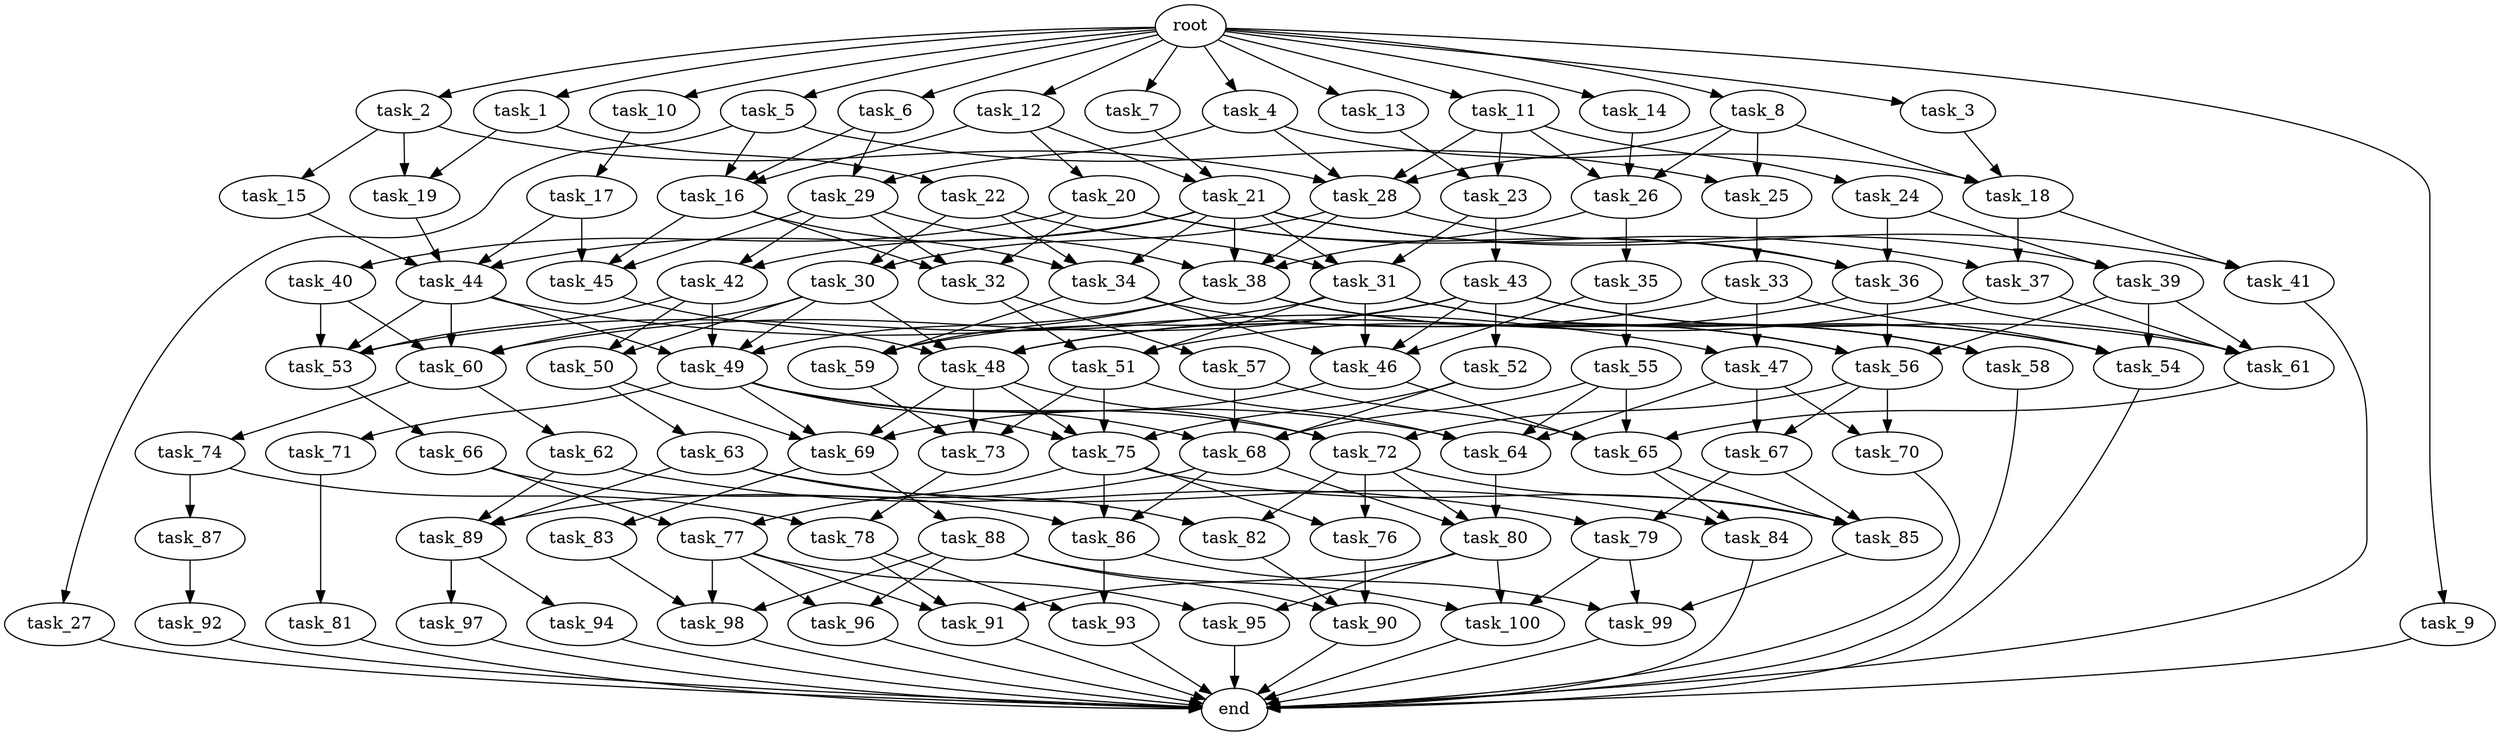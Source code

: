 digraph G {
  task_66 [size="1.888473e+09"];
  task_71 [size="4.866179e+09"];
  task_79 [size="8.399041e+08"];
  task_27 [size="1.472811e+09"];
  task_34 [size="2.577494e+09"];
  task_69 [size="4.558489e+09"];
  task_63 [size="4.464299e+09"];
  task_87 [size="4.678588e+09"];
  task_26 [size="1.311193e+09"];
  task_25 [size="3.058685e+09"];
  task_44 [size="4.994098e+09"];
  task_19 [size="3.285168e+09"];
  task_57 [size="4.770642e+09"];
  task_47 [size="3.235330e+09"];
  task_29 [size="1.739103e+09"];
  task_20 [size="1.203347e+09"];
  task_56 [size="1.544844e+09"];
  task_15 [size="3.293051e+09"];
  task_77 [size="3.402370e+08"];
  task_92 [size="3.045838e+08"];
  task_100 [size="1.438125e+09"];
  task_16 [size="4.150366e+09"];
  task_91 [size="1.726205e+09"];
  task_82 [size="4.828516e+09"];
  task_73 [size="3.012907e+09"];
  task_65 [size="4.883435e+09"];
  task_10 [size="3.098099e+09"];
  task_30 [size="2.072302e+09"];
  task_23 [size="3.917659e+09"];
  task_78 [size="1.068930e+08"];
  task_28 [size="1.597423e+09"];
  task_38 [size="6.140515e+08"];
  task_32 [size="8.504303e+08"];
  task_4 [size="4.728265e+09"];
  task_9 [size="3.567943e+09"];
  task_84 [size="2.545802e+09"];
  task_14 [size="2.240059e+09"];
  end [size="0.000000e+00"];
  task_83 [size="2.553117e+09"];
  task_90 [size="2.314952e+09"];
  task_59 [size="5.118497e+08"];
  task_12 [size="4.192782e+09"];
  task_46 [size="4.854352e+09"];
  task_36 [size="1.474400e+09"];
  task_40 [size="9.593273e+08"];
  task_62 [size="1.112545e+09"];
  task_45 [size="8.987350e+08"];
  task_53 [size="3.484517e+09"];
  task_24 [size="4.677904e+09"];
  task_33 [size="2.269172e+09"];
  task_89 [size="4.409215e+09"];
  task_94 [size="4.270514e+09"];
  task_41 [size="1.515217e+09"];
  task_72 [size="1.545074e+08"];
  task_18 [size="4.389704e+09"];
  task_64 [size="9.103497e+08"];
  task_54 [size="1.091131e+09"];
  task_95 [size="4.385482e+09"];
  task_70 [size="4.555097e+09"];
  task_11 [size="2.542043e+09"];
  task_43 [size="3.651705e+09"];
  task_88 [size="7.709534e+08"];
  task_96 [size="1.001012e+09"];
  task_6 [size="2.844534e+09"];
  task_42 [size="4.625122e+09"];
  task_17 [size="4.338426e+09"];
  task_22 [size="9.295257e+08"];
  task_93 [size="2.087855e+09"];
  task_98 [size="1.882072e+09"];
  task_97 [size="4.595487e+08"];
  task_58 [size="1.896408e+09"];
  task_67 [size="3.041995e+07"];
  root [size="0.000000e+00"];
  task_48 [size="2.798645e+09"];
  task_35 [size="2.384587e+09"];
  task_80 [size="4.780471e+09"];
  task_99 [size="7.207330e+08"];
  task_68 [size="4.488729e+08"];
  task_1 [size="2.684671e+09"];
  task_55 [size="4.947132e+09"];
  task_13 [size="4.340442e+09"];
  task_52 [size="1.473774e+09"];
  task_81 [size="3.824813e+09"];
  task_39 [size="4.128580e+09"];
  task_2 [size="6.254491e+07"];
  task_37 [size="4.607276e+09"];
  task_5 [size="3.945973e+09"];
  task_76 [size="2.796371e+08"];
  task_51 [size="4.884991e+09"];
  task_7 [size="2.926201e+08"];
  task_60 [size="4.255361e+09"];
  task_74 [size="1.308919e+09"];
  task_85 [size="2.423461e+09"];
  task_49 [size="2.668844e+09"];
  task_31 [size="3.861497e+08"];
  task_21 [size="1.350630e+09"];
  task_3 [size="4.631808e+09"];
  task_8 [size="3.061989e+09"];
  task_75 [size="2.539674e+09"];
  task_50 [size="3.414436e+08"];
  task_61 [size="1.763037e+09"];
  task_86 [size="3.851418e+09"];

  task_66 -> task_86 [size="3.776946e+08"];
  task_66 -> task_77 [size="3.776946e+08"];
  task_71 -> task_81 [size="9.732358e+08"];
  task_79 -> task_100 [size="8.399041e+07"];
  task_79 -> task_99 [size="8.399041e+07"];
  task_27 -> end [size="1.000000e-12"];
  task_34 -> task_56 [size="1.718329e+08"];
  task_34 -> task_59 [size="1.718329e+08"];
  task_34 -> task_46 [size="1.718329e+08"];
  task_69 -> task_88 [size="2.279244e+08"];
  task_69 -> task_83 [size="2.279244e+08"];
  task_63 -> task_89 [size="8.928597e+08"];
  task_63 -> task_84 [size="8.928597e+08"];
  task_63 -> task_82 [size="8.928597e+08"];
  task_87 -> task_92 [size="9.357176e+08"];
  task_26 -> task_38 [size="8.741285e+07"];
  task_26 -> task_35 [size="8.741285e+07"];
  task_25 -> task_33 [size="3.058685e+08"];
  task_44 -> task_49 [size="2.497049e+08"];
  task_44 -> task_60 [size="2.497049e+08"];
  task_44 -> task_53 [size="2.497049e+08"];
  task_44 -> task_47 [size="2.497049e+08"];
  task_19 -> task_44 [size="3.285168e+08"];
  task_57 -> task_68 [size="9.541283e+08"];
  task_57 -> task_65 [size="9.541283e+08"];
  task_47 -> task_70 [size="3.235330e+08"];
  task_47 -> task_64 [size="3.235330e+08"];
  task_47 -> task_67 [size="3.235330e+08"];
  task_29 -> task_38 [size="1.739103e+08"];
  task_29 -> task_32 [size="1.739103e+08"];
  task_29 -> task_45 [size="1.739103e+08"];
  task_29 -> task_42 [size="1.739103e+08"];
  task_20 -> task_36 [size="2.406695e+08"];
  task_20 -> task_37 [size="2.406695e+08"];
  task_20 -> task_40 [size="2.406695e+08"];
  task_20 -> task_32 [size="2.406695e+08"];
  task_56 -> task_70 [size="7.724219e+07"];
  task_56 -> task_67 [size="7.724219e+07"];
  task_56 -> task_72 [size="7.724219e+07"];
  task_15 -> task_44 [size="6.586102e+08"];
  task_77 -> task_96 [size="3.402370e+07"];
  task_77 -> task_95 [size="3.402370e+07"];
  task_77 -> task_91 [size="3.402370e+07"];
  task_77 -> task_98 [size="3.402370e+07"];
  task_92 -> end [size="1.000000e-12"];
  task_100 -> end [size="1.000000e-12"];
  task_16 -> task_34 [size="2.766910e+08"];
  task_16 -> task_32 [size="2.766910e+08"];
  task_16 -> task_45 [size="2.766910e+08"];
  task_91 -> end [size="1.000000e-12"];
  task_82 -> task_90 [size="4.828516e+08"];
  task_73 -> task_78 [size="2.008605e+08"];
  task_65 -> task_84 [size="2.441717e+08"];
  task_65 -> task_85 [size="2.441717e+08"];
  task_10 -> task_17 [size="6.196197e+08"];
  task_30 -> task_49 [size="2.072302e+08"];
  task_30 -> task_60 [size="2.072302e+08"];
  task_30 -> task_50 [size="2.072302e+08"];
  task_30 -> task_48 [size="2.072302e+08"];
  task_23 -> task_31 [size="3.917659e+08"];
  task_23 -> task_43 [size="3.917659e+08"];
  task_78 -> task_91 [size="1.068930e+07"];
  task_78 -> task_93 [size="1.068930e+07"];
  task_28 -> task_36 [size="7.987116e+07"];
  task_28 -> task_38 [size="7.987116e+07"];
  task_28 -> task_30 [size="7.987116e+07"];
  task_38 -> task_49 [size="3.070258e+07"];
  task_38 -> task_58 [size="3.070258e+07"];
  task_38 -> task_59 [size="3.070258e+07"];
  task_38 -> task_56 [size="3.070258e+07"];
  task_32 -> task_57 [size="5.669535e+07"];
  task_32 -> task_51 [size="5.669535e+07"];
  task_4 -> task_28 [size="9.456529e+08"];
  task_4 -> task_29 [size="9.456529e+08"];
  task_4 -> task_18 [size="9.456529e+08"];
  task_9 -> end [size="1.000000e-12"];
  task_84 -> end [size="1.000000e-12"];
  task_14 -> task_26 [size="4.480118e+08"];
  task_83 -> task_98 [size="5.106233e+08"];
  task_90 -> end [size="1.000000e-12"];
  task_59 -> task_73 [size="3.412331e+07"];
  task_12 -> task_16 [size="8.385565e+08"];
  task_12 -> task_21 [size="8.385565e+08"];
  task_12 -> task_20 [size="8.385565e+08"];
  task_46 -> task_65 [size="2.427176e+08"];
  task_46 -> task_69 [size="2.427176e+08"];
  task_36 -> task_56 [size="9.829336e+07"];
  task_36 -> task_51 [size="9.829336e+07"];
  task_36 -> task_61 [size="9.829336e+07"];
  task_40 -> task_60 [size="1.918655e+08"];
  task_40 -> task_53 [size="1.918655e+08"];
  task_62 -> task_79 [size="2.225090e+08"];
  task_62 -> task_89 [size="2.225090e+08"];
  task_45 -> task_48 [size="5.991567e+07"];
  task_53 -> task_66 [size="1.742258e+08"];
  task_24 -> task_36 [size="9.355809e+08"];
  task_24 -> task_39 [size="9.355809e+08"];
  task_33 -> task_54 [size="4.538344e+08"];
  task_33 -> task_47 [size="4.538344e+08"];
  task_33 -> task_48 [size="4.538344e+08"];
  task_89 -> task_94 [size="2.939477e+08"];
  task_89 -> task_97 [size="2.939477e+08"];
  task_94 -> end [size="1.000000e-12"];
  task_41 -> end [size="1.000000e-12"];
  task_72 -> task_76 [size="1.030049e+07"];
  task_72 -> task_80 [size="1.030049e+07"];
  task_72 -> task_85 [size="1.030049e+07"];
  task_72 -> task_82 [size="1.030049e+07"];
  task_18 -> task_37 [size="2.926469e+08"];
  task_18 -> task_41 [size="2.926469e+08"];
  task_64 -> task_80 [size="4.551748e+07"];
  task_54 -> end [size="1.000000e-12"];
  task_95 -> end [size="1.000000e-12"];
  task_70 -> end [size="1.000000e-12"];
  task_11 -> task_28 [size="5.084086e+08"];
  task_11 -> task_26 [size="5.084086e+08"];
  task_11 -> task_24 [size="5.084086e+08"];
  task_11 -> task_23 [size="5.084086e+08"];
  task_43 -> task_60 [size="7.303409e+08"];
  task_43 -> task_46 [size="7.303409e+08"];
  task_43 -> task_54 [size="7.303409e+08"];
  task_43 -> task_59 [size="7.303409e+08"];
  task_43 -> task_52 [size="7.303409e+08"];
  task_43 -> task_61 [size="7.303409e+08"];
  task_88 -> task_96 [size="1.541907e+08"];
  task_88 -> task_90 [size="1.541907e+08"];
  task_88 -> task_100 [size="1.541907e+08"];
  task_88 -> task_98 [size="1.541907e+08"];
  task_96 -> end [size="1.000000e-12"];
  task_6 -> task_16 [size="5.689069e+08"];
  task_6 -> task_29 [size="5.689069e+08"];
  task_42 -> task_49 [size="4.625122e+08"];
  task_42 -> task_50 [size="4.625122e+08"];
  task_42 -> task_53 [size="4.625122e+08"];
  task_17 -> task_45 [size="8.676852e+08"];
  task_17 -> task_44 [size="8.676852e+08"];
  task_22 -> task_31 [size="1.859051e+08"];
  task_22 -> task_34 [size="1.859051e+08"];
  task_22 -> task_30 [size="1.859051e+08"];
  task_93 -> end [size="1.000000e-12"];
  task_98 -> end [size="1.000000e-12"];
  task_97 -> end [size="1.000000e-12"];
  task_58 -> end [size="1.000000e-12"];
  task_67 -> task_79 [size="3.041995e+06"];
  task_67 -> task_85 [size="3.041995e+06"];
  root -> task_4 [size="1.000000e-12"];
  root -> task_1 [size="1.000000e-12"];
  root -> task_7 [size="1.000000e-12"];
  root -> task_13 [size="1.000000e-12"];
  root -> task_8 [size="1.000000e-12"];
  root -> task_11 [size="1.000000e-12"];
  root -> task_2 [size="1.000000e-12"];
  root -> task_9 [size="1.000000e-12"];
  root -> task_6 [size="1.000000e-12"];
  root -> task_14 [size="1.000000e-12"];
  root -> task_5 [size="1.000000e-12"];
  root -> task_12 [size="1.000000e-12"];
  root -> task_3 [size="1.000000e-12"];
  root -> task_10 [size="1.000000e-12"];
  task_48 -> task_75 [size="1.399322e+08"];
  task_48 -> task_73 [size="1.399322e+08"];
  task_48 -> task_69 [size="1.399322e+08"];
  task_48 -> task_72 [size="1.399322e+08"];
  task_35 -> task_46 [size="4.769174e+08"];
  task_35 -> task_55 [size="4.769174e+08"];
  task_80 -> task_100 [size="3.186981e+08"];
  task_80 -> task_95 [size="3.186981e+08"];
  task_80 -> task_91 [size="3.186981e+08"];
  task_99 -> end [size="1.000000e-12"];
  task_68 -> task_80 [size="2.244364e+07"];
  task_68 -> task_89 [size="2.244364e+07"];
  task_68 -> task_86 [size="2.244364e+07"];
  task_1 -> task_19 [size="5.369343e+08"];
  task_1 -> task_22 [size="5.369343e+08"];
  task_55 -> task_68 [size="9.894265e+08"];
  task_55 -> task_64 [size="9.894265e+08"];
  task_55 -> task_65 [size="9.894265e+08"];
  task_13 -> task_23 [size="8.680885e+08"];
  task_52 -> task_68 [size="2.947549e+08"];
  task_52 -> task_75 [size="2.947549e+08"];
  task_81 -> end [size="1.000000e-12"];
  task_39 -> task_54 [size="4.128580e+08"];
  task_39 -> task_56 [size="4.128580e+08"];
  task_39 -> task_61 [size="4.128580e+08"];
  task_2 -> task_19 [size="1.250898e+07"];
  task_2 -> task_28 [size="1.250898e+07"];
  task_2 -> task_15 [size="1.250898e+07"];
  task_37 -> task_48 [size="4.607276e+08"];
  task_37 -> task_61 [size="4.607276e+08"];
  task_5 -> task_27 [size="7.891947e+08"];
  task_5 -> task_16 [size="7.891947e+08"];
  task_5 -> task_25 [size="7.891947e+08"];
  task_76 -> task_90 [size="2.796371e+07"];
  task_51 -> task_75 [size="3.256661e+08"];
  task_51 -> task_73 [size="3.256661e+08"];
  task_51 -> task_64 [size="3.256661e+08"];
  task_7 -> task_21 [size="5.852402e+07"];
  task_60 -> task_74 [size="2.127681e+08"];
  task_60 -> task_62 [size="2.127681e+08"];
  task_74 -> task_87 [size="2.617839e+08"];
  task_74 -> task_78 [size="2.617839e+08"];
  task_85 -> task_99 [size="1.211730e+08"];
  task_49 -> task_68 [size="1.334422e+08"];
  task_49 -> task_64 [size="1.334422e+08"];
  task_49 -> task_71 [size="1.334422e+08"];
  task_49 -> task_75 [size="1.334422e+08"];
  task_49 -> task_72 [size="1.334422e+08"];
  task_49 -> task_69 [size="1.334422e+08"];
  task_31 -> task_54 [size="2.574331e+07"];
  task_31 -> task_58 [size="2.574331e+07"];
  task_31 -> task_53 [size="2.574331e+07"];
  task_31 -> task_51 [size="2.574331e+07"];
  task_31 -> task_46 [size="2.574331e+07"];
  task_21 -> task_39 [size="1.350630e+08"];
  task_21 -> task_31 [size="1.350630e+08"];
  task_21 -> task_42 [size="1.350630e+08"];
  task_21 -> task_34 [size="1.350630e+08"];
  task_21 -> task_38 [size="1.350630e+08"];
  task_21 -> task_41 [size="1.350630e+08"];
  task_21 -> task_44 [size="1.350630e+08"];
  task_3 -> task_18 [size="9.263617e+08"];
  task_8 -> task_28 [size="6.123978e+08"];
  task_8 -> task_26 [size="6.123978e+08"];
  task_8 -> task_25 [size="6.123978e+08"];
  task_8 -> task_18 [size="6.123978e+08"];
  task_75 -> task_76 [size="1.269837e+08"];
  task_75 -> task_77 [size="1.269837e+08"];
  task_75 -> task_85 [size="1.269837e+08"];
  task_75 -> task_86 [size="1.269837e+08"];
  task_50 -> task_63 [size="3.414436e+07"];
  task_50 -> task_69 [size="3.414436e+07"];
  task_61 -> task_65 [size="8.815186e+07"];
  task_86 -> task_99 [size="2.567612e+08"];
  task_86 -> task_93 [size="2.567612e+08"];
}
